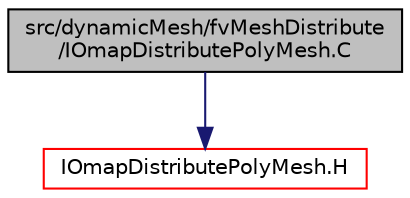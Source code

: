 digraph "src/dynamicMesh/fvMeshDistribute/IOmapDistributePolyMesh.C"
{
  bgcolor="transparent";
  edge [fontname="Helvetica",fontsize="10",labelfontname="Helvetica",labelfontsize="10"];
  node [fontname="Helvetica",fontsize="10",shape=record];
  Node1 [label="src/dynamicMesh/fvMeshDistribute\l/IOmapDistributePolyMesh.C",height=0.2,width=0.4,color="black", fillcolor="grey75", style="filled" fontcolor="black"];
  Node1 -> Node2 [color="midnightblue",fontsize="10",style="solid",fontname="Helvetica"];
  Node2 [label="IOmapDistributePolyMesh.H",height=0.2,width=0.4,color="red",URL="$IOmapDistributePolyMesh_8H.html"];
}
